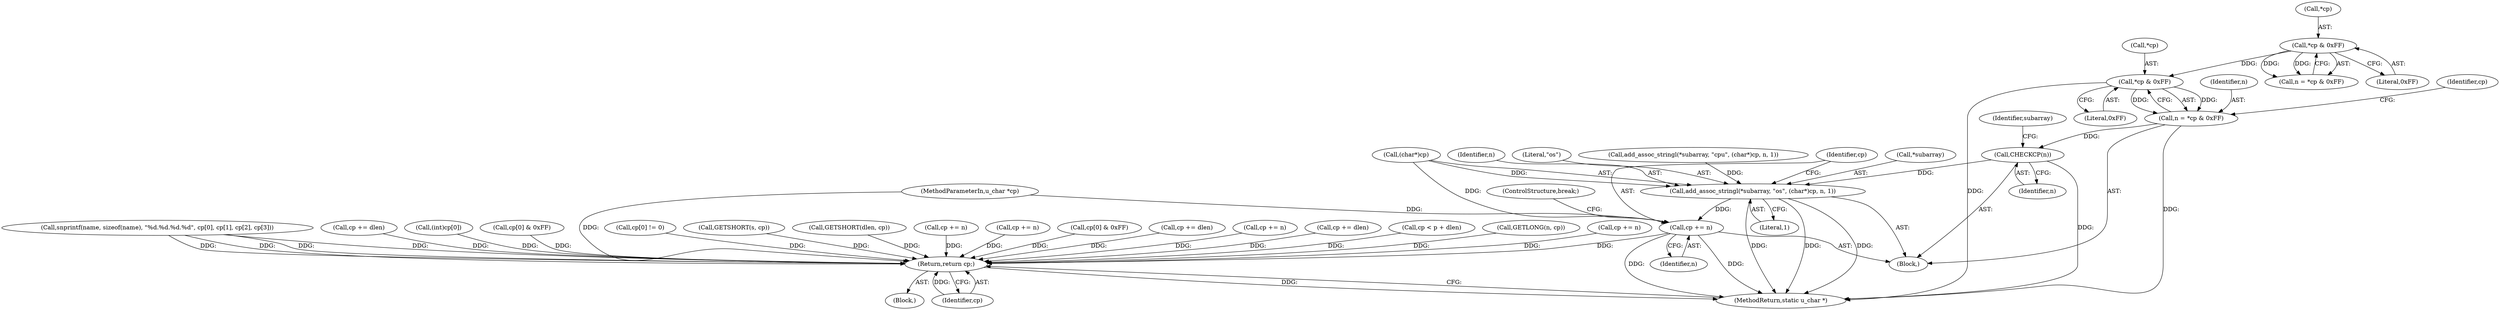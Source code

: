 digraph "0_php-src_2fefae47716d501aec41c1102f3fd4531f070b05_0@pointer" {
"1000397" [label="(Call,*cp & 0xFF)"];
"1000373" [label="(Call,*cp & 0xFF)"];
"1000395" [label="(Call,n = *cp & 0xFF)"];
"1000403" [label="(Call,CHECKCP(n))"];
"1000405" [label="(Call,add_assoc_stringl(*subarray, \"os\", (char*)cp, n, 1))"];
"1000414" [label="(Call,cp += n)"];
"1001245" [label="(Return,return cp;)"];
"1001001" [label="(Call,cp < p + dlen)"];
"1000415" [label="(Identifier,cp)"];
"1000412" [label="(Identifier,n)"];
"1000373" [label="(Call,*cp & 0xFF)"];
"1000396" [label="(Identifier,n)"];
"1000405" [label="(Call,add_assoc_stringl(*subarray, \"os\", (char*)cp, n, 1))"];
"1000417" [label="(ControlStructure,break;)"];
"1000414" [label="(Call,cp += n)"];
"1000113" [label="(Block,)"];
"1000628" [label="(Call,GETLONG(n, cp))"];
"1000408" [label="(Literal,\"os\")"];
"1000416" [label="(Identifier,n)"];
"1000407" [label="(Identifier,subarray)"];
"1000398" [label="(Call,*cp)"];
"1000106" [label="(MethodParameterIn,u_char *cp)"];
"1000352" [label="(Call,cp += n)"];
"1000252" [label="(Call,snprintf(name, sizeof(name), \"%d.%d.%d.%d\", cp[0], cp[1], cp[2], cp[3]))"];
"1000275" [label="(Call,cp += dlen)"];
"1000374" [label="(Call,*cp)"];
"1000402" [label="(Identifier,cp)"];
"1000773" [label="(Call,(int)cp[0])"];
"1000404" [label="(Identifier,n)"];
"1000400" [label="(Literal,0xFF)"];
"1001183" [label="(Call,cp[0] & 0xFF)"];
"1000817" [label="(Call,cp[0] != 0)"];
"1000657" [label="(Call,GETSHORT(s, cp))"];
"1001245" [label="(Return,return cp;)"];
"1001246" [label="(Identifier,cp)"];
"1000165" [label="(Call,GETSHORT(dlen, cp))"];
"1000413" [label="(Literal,1)"];
"1001224" [label="(Call,cp += n)"];
"1000409" [label="(Call,(char*)cp)"];
"1001027" [label="(Call,cp += n)"];
"1000371" [label="(Call,n = *cp & 0xFF)"];
"1001247" [label="(MethodReturn,static u_char *)"];
"1000397" [label="(Call,*cp & 0xFF)"];
"1000381" [label="(Call,add_assoc_stringl(*subarray, \"cpu\", (char*)cp, n, 1))"];
"1000376" [label="(Literal,0xFF)"];
"1000845" [label="(Call,cp[0] & 0xFF)"];
"1001241" [label="(Call,cp += dlen)"];
"1001092" [label="(Call,cp += n)"];
"1000511" [label="(Call,cp += dlen)"];
"1000242" [label="(Block,)"];
"1000406" [label="(Call,*subarray)"];
"1000395" [label="(Call,n = *cp & 0xFF)"];
"1000403" [label="(Call,CHECKCP(n))"];
"1000397" -> "1000395"  [label="AST: "];
"1000397" -> "1000400"  [label="CFG: "];
"1000398" -> "1000397"  [label="AST: "];
"1000400" -> "1000397"  [label="AST: "];
"1000395" -> "1000397"  [label="CFG: "];
"1000397" -> "1001247"  [label="DDG: "];
"1000397" -> "1000395"  [label="DDG: "];
"1000397" -> "1000395"  [label="DDG: "];
"1000373" -> "1000397"  [label="DDG: "];
"1000373" -> "1000371"  [label="AST: "];
"1000373" -> "1000376"  [label="CFG: "];
"1000374" -> "1000373"  [label="AST: "];
"1000376" -> "1000373"  [label="AST: "];
"1000371" -> "1000373"  [label="CFG: "];
"1000373" -> "1000371"  [label="DDG: "];
"1000373" -> "1000371"  [label="DDG: "];
"1000395" -> "1000242"  [label="AST: "];
"1000396" -> "1000395"  [label="AST: "];
"1000402" -> "1000395"  [label="CFG: "];
"1000395" -> "1001247"  [label="DDG: "];
"1000395" -> "1000403"  [label="DDG: "];
"1000403" -> "1000242"  [label="AST: "];
"1000403" -> "1000404"  [label="CFG: "];
"1000404" -> "1000403"  [label="AST: "];
"1000407" -> "1000403"  [label="CFG: "];
"1000403" -> "1001247"  [label="DDG: "];
"1000403" -> "1000405"  [label="DDG: "];
"1000405" -> "1000242"  [label="AST: "];
"1000405" -> "1000413"  [label="CFG: "];
"1000406" -> "1000405"  [label="AST: "];
"1000408" -> "1000405"  [label="AST: "];
"1000409" -> "1000405"  [label="AST: "];
"1000412" -> "1000405"  [label="AST: "];
"1000413" -> "1000405"  [label="AST: "];
"1000415" -> "1000405"  [label="CFG: "];
"1000405" -> "1001247"  [label="DDG: "];
"1000405" -> "1001247"  [label="DDG: "];
"1000405" -> "1001247"  [label="DDG: "];
"1000381" -> "1000405"  [label="DDG: "];
"1000409" -> "1000405"  [label="DDG: "];
"1000405" -> "1000414"  [label="DDG: "];
"1000414" -> "1000242"  [label="AST: "];
"1000414" -> "1000416"  [label="CFG: "];
"1000415" -> "1000414"  [label="AST: "];
"1000416" -> "1000414"  [label="AST: "];
"1000417" -> "1000414"  [label="CFG: "];
"1000414" -> "1001247"  [label="DDG: "];
"1000414" -> "1001247"  [label="DDG: "];
"1000409" -> "1000414"  [label="DDG: "];
"1000106" -> "1000414"  [label="DDG: "];
"1000414" -> "1001245"  [label="DDG: "];
"1001245" -> "1000113"  [label="AST: "];
"1001245" -> "1001246"  [label="CFG: "];
"1001246" -> "1001245"  [label="AST: "];
"1001247" -> "1001245"  [label="CFG: "];
"1001245" -> "1001247"  [label="DDG: "];
"1001246" -> "1001245"  [label="DDG: "];
"1000817" -> "1001245"  [label="DDG: "];
"1001027" -> "1001245"  [label="DDG: "];
"1000352" -> "1001245"  [label="DDG: "];
"1000165" -> "1001245"  [label="DDG: "];
"1000252" -> "1001245"  [label="DDG: "];
"1000252" -> "1001245"  [label="DDG: "];
"1000252" -> "1001245"  [label="DDG: "];
"1000252" -> "1001245"  [label="DDG: "];
"1000845" -> "1001245"  [label="DDG: "];
"1000628" -> "1001245"  [label="DDG: "];
"1001183" -> "1001245"  [label="DDG: "];
"1000275" -> "1001245"  [label="DDG: "];
"1001224" -> "1001245"  [label="DDG: "];
"1001241" -> "1001245"  [label="DDG: "];
"1001001" -> "1001245"  [label="DDG: "];
"1000657" -> "1001245"  [label="DDG: "];
"1000511" -> "1001245"  [label="DDG: "];
"1001092" -> "1001245"  [label="DDG: "];
"1000773" -> "1001245"  [label="DDG: "];
"1000106" -> "1001245"  [label="DDG: "];
}
